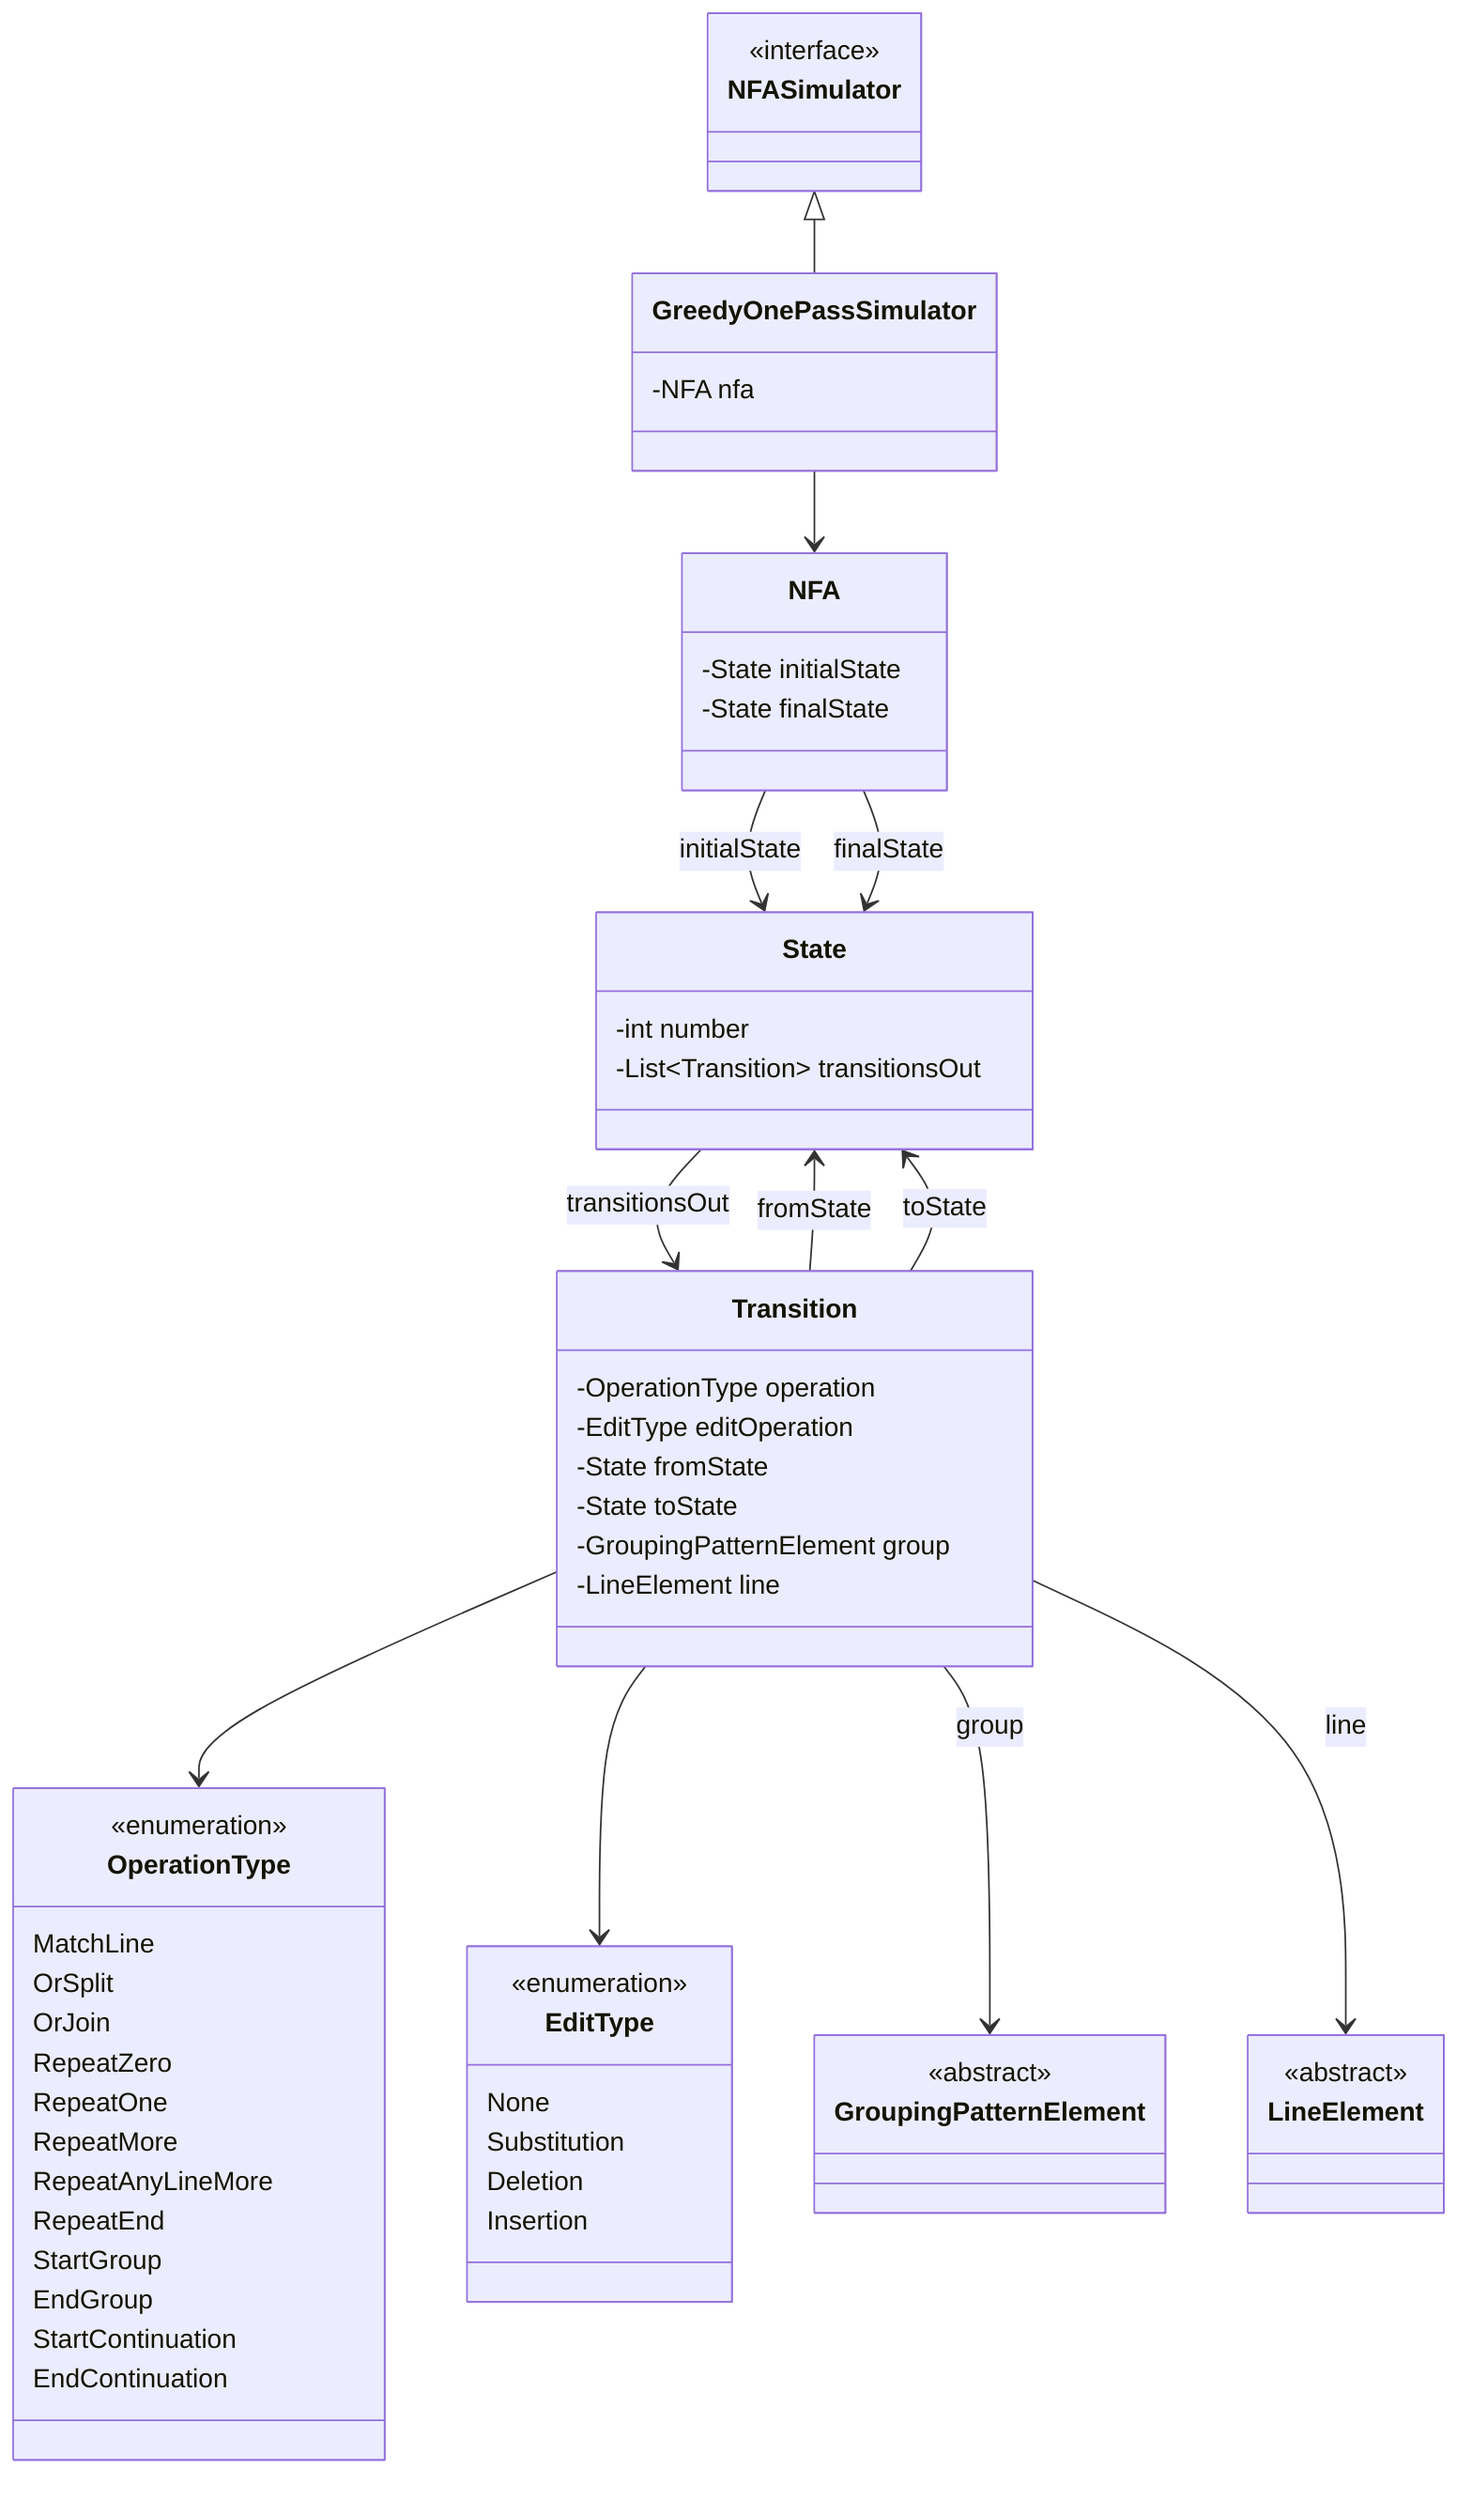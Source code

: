classDiagram
    class NFA {
        -State initialState
        -State finalState
    }

    class State {
        -int number
        -List~Transition~ transitionsOut
    }

    class Transition {
        -OperationType operation
        -EditType editOperation
        -State fromState
        -State toState
        -GroupingPatternElement group
        -LineElement line
    }

    class NFASimulator {
        <<interface>>
    }

    class GreedyOnePassSimulator {
        -NFA nfa
    }

    class OperationType {
        <<enumeration>>
        MatchLine
        OrSplit
        OrJoin
        RepeatZero
        RepeatOne
        RepeatMore
        RepeatAnyLineMore
        RepeatEnd
        StartGroup
        EndGroup
        StartContinuation
        EndContinuation
    }

    class GroupingPatternElement {
        <<abstract>>
    }

    class LineElement {
        <<abstract>>
    }

    class EditType {
        <<enumeration>>
        None
        Substitution
        Deletion
        Insertion
    }

    NFA --> State : initialState
    NFA --> State : finalState
    State --> Transition : transitionsOut
    Transition --> State : fromState
    Transition --> State : toState
    Transition --> OperationType
    Transition --> EditType
    Transition --> GroupingPatternElement : group
    Transition --> LineElement : line
    NFASimulator <|-- GreedyOnePassSimulator
    GreedyOnePassSimulator --> NFA
